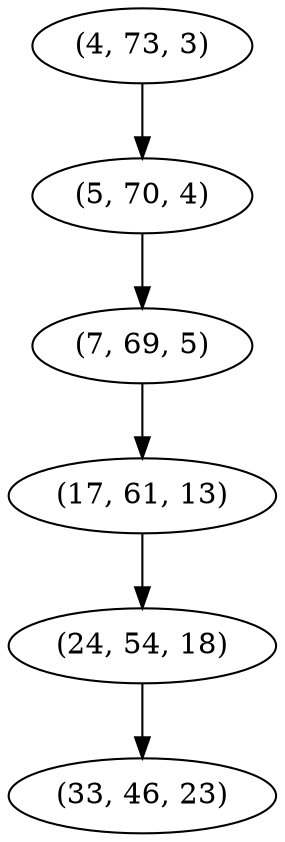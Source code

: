 digraph tree {
    "(4, 73, 3)";
    "(5, 70, 4)";
    "(7, 69, 5)";
    "(17, 61, 13)";
    "(24, 54, 18)";
    "(33, 46, 23)";
    "(4, 73, 3)" -> "(5, 70, 4)";
    "(5, 70, 4)" -> "(7, 69, 5)";
    "(7, 69, 5)" -> "(17, 61, 13)";
    "(17, 61, 13)" -> "(24, 54, 18)";
    "(24, 54, 18)" -> "(33, 46, 23)";
}
